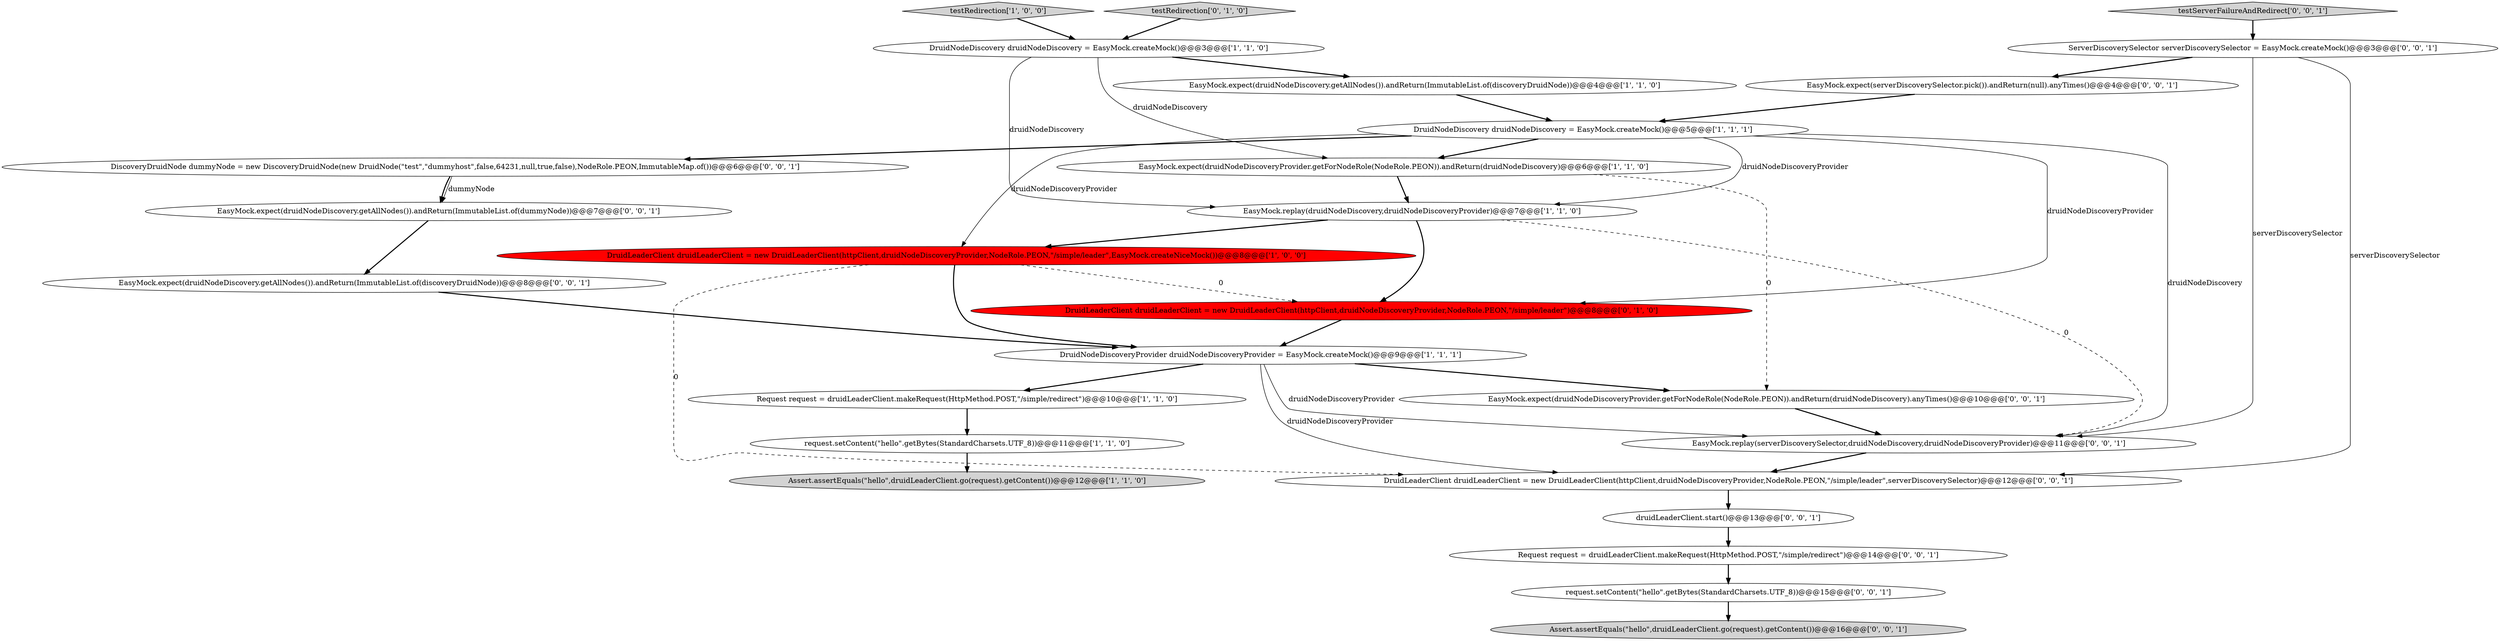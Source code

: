 digraph {
12 [style = filled, label = "DruidLeaderClient druidLeaderClient = new DruidLeaderClient(httpClient,druidNodeDiscoveryProvider,NodeRole.PEON,\"/simple/leader\")@@@8@@@['0', '1', '0']", fillcolor = red, shape = ellipse image = "AAA1AAABBB2BBB"];
20 [style = filled, label = "EasyMock.expect(druidNodeDiscoveryProvider.getForNodeRole(NodeRole.PEON)).andReturn(druidNodeDiscovery).anyTimes()@@@10@@@['0', '0', '1']", fillcolor = white, shape = ellipse image = "AAA0AAABBB3BBB"];
19 [style = filled, label = "EasyMock.expect(druidNodeDiscovery.getAllNodes()).andReturn(ImmutableList.of(dummyNode))@@@7@@@['0', '0', '1']", fillcolor = white, shape = ellipse image = "AAA0AAABBB3BBB"];
14 [style = filled, label = "EasyMock.expect(druidNodeDiscovery.getAllNodes()).andReturn(ImmutableList.of(discoveryDruidNode))@@@8@@@['0', '0', '1']", fillcolor = white, shape = ellipse image = "AAA0AAABBB3BBB"];
23 [style = filled, label = "Assert.assertEquals(\"hello\",druidLeaderClient.go(request).getContent())@@@16@@@['0', '0', '1']", fillcolor = lightgray, shape = ellipse image = "AAA0AAABBB3BBB"];
15 [style = filled, label = "EasyMock.replay(serverDiscoverySelector,druidNodeDiscovery,druidNodeDiscoveryProvider)@@@11@@@['0', '0', '1']", fillcolor = white, shape = ellipse image = "AAA0AAABBB3BBB"];
25 [style = filled, label = "DiscoveryDruidNode dummyNode = new DiscoveryDruidNode(new DruidNode(\"test\",\"dummyhost\",false,64231,null,true,false),NodeRole.PEON,ImmutableMap.of())@@@6@@@['0', '0', '1']", fillcolor = white, shape = ellipse image = "AAA0AAABBB3BBB"];
22 [style = filled, label = "druidLeaderClient.start()@@@13@@@['0', '0', '1']", fillcolor = white, shape = ellipse image = "AAA0AAABBB3BBB"];
17 [style = filled, label = "request.setContent(\"hello\".getBytes(StandardCharsets.UTF_8))@@@15@@@['0', '0', '1']", fillcolor = white, shape = ellipse image = "AAA0AAABBB3BBB"];
24 [style = filled, label = "testServerFailureAndRedirect['0', '0', '1']", fillcolor = lightgray, shape = diamond image = "AAA0AAABBB3BBB"];
0 [style = filled, label = "Request request = druidLeaderClient.makeRequest(HttpMethod.POST,\"/simple/redirect\")@@@10@@@['1', '1', '0']", fillcolor = white, shape = ellipse image = "AAA0AAABBB1BBB"];
6 [style = filled, label = "Assert.assertEquals(\"hello\",druidLeaderClient.go(request).getContent())@@@12@@@['1', '1', '0']", fillcolor = lightgray, shape = ellipse image = "AAA0AAABBB1BBB"];
9 [style = filled, label = "DruidNodeDiscovery druidNodeDiscovery = EasyMock.createMock()@@@3@@@['1', '1', '0']", fillcolor = white, shape = ellipse image = "AAA0AAABBB1BBB"];
16 [style = filled, label = "ServerDiscoverySelector serverDiscoverySelector = EasyMock.createMock()@@@3@@@['0', '0', '1']", fillcolor = white, shape = ellipse image = "AAA0AAABBB3BBB"];
3 [style = filled, label = "DruidNodeDiscoveryProvider druidNodeDiscoveryProvider = EasyMock.createMock()@@@9@@@['1', '1', '1']", fillcolor = white, shape = ellipse image = "AAA0AAABBB1BBB"];
5 [style = filled, label = "EasyMock.expect(druidNodeDiscoveryProvider.getForNodeRole(NodeRole.PEON)).andReturn(druidNodeDiscovery)@@@6@@@['1', '1', '0']", fillcolor = white, shape = ellipse image = "AAA0AAABBB1BBB"];
13 [style = filled, label = "DruidLeaderClient druidLeaderClient = new DruidLeaderClient(httpClient,druidNodeDiscoveryProvider,NodeRole.PEON,\"/simple/leader\",serverDiscoverySelector)@@@12@@@['0', '0', '1']", fillcolor = white, shape = ellipse image = "AAA0AAABBB3BBB"];
4 [style = filled, label = "EasyMock.replay(druidNodeDiscovery,druidNodeDiscoveryProvider)@@@7@@@['1', '1', '0']", fillcolor = white, shape = ellipse image = "AAA0AAABBB1BBB"];
10 [style = filled, label = "testRedirection['1', '0', '0']", fillcolor = lightgray, shape = diamond image = "AAA0AAABBB1BBB"];
21 [style = filled, label = "EasyMock.expect(serverDiscoverySelector.pick()).andReturn(null).anyTimes()@@@4@@@['0', '0', '1']", fillcolor = white, shape = ellipse image = "AAA0AAABBB3BBB"];
2 [style = filled, label = "EasyMock.expect(druidNodeDiscovery.getAllNodes()).andReturn(ImmutableList.of(discoveryDruidNode))@@@4@@@['1', '1', '0']", fillcolor = white, shape = ellipse image = "AAA0AAABBB1BBB"];
11 [style = filled, label = "testRedirection['0', '1', '0']", fillcolor = lightgray, shape = diamond image = "AAA0AAABBB2BBB"];
18 [style = filled, label = "Request request = druidLeaderClient.makeRequest(HttpMethod.POST,\"/simple/redirect\")@@@14@@@['0', '0', '1']", fillcolor = white, shape = ellipse image = "AAA0AAABBB3BBB"];
7 [style = filled, label = "DruidNodeDiscovery druidNodeDiscovery = EasyMock.createMock()@@@5@@@['1', '1', '1']", fillcolor = white, shape = ellipse image = "AAA0AAABBB1BBB"];
1 [style = filled, label = "request.setContent(\"hello\".getBytes(StandardCharsets.UTF_8))@@@11@@@['1', '1', '0']", fillcolor = white, shape = ellipse image = "AAA0AAABBB1BBB"];
8 [style = filled, label = "DruidLeaderClient druidLeaderClient = new DruidLeaderClient(httpClient,druidNodeDiscoveryProvider,NodeRole.PEON,\"/simple/leader\",EasyMock.createNiceMock())@@@8@@@['1', '0', '0']", fillcolor = red, shape = ellipse image = "AAA1AAABBB1BBB"];
3->15 [style = solid, label="druidNodeDiscoveryProvider"];
14->3 [style = bold, label=""];
7->4 [style = solid, label="druidNodeDiscoveryProvider"];
3->13 [style = solid, label="druidNodeDiscoveryProvider"];
15->13 [style = bold, label=""];
7->8 [style = solid, label="druidNodeDiscoveryProvider"];
7->12 [style = solid, label="druidNodeDiscoveryProvider"];
9->2 [style = bold, label=""];
8->3 [style = bold, label=""];
18->17 [style = bold, label=""];
8->12 [style = dashed, label="0"];
7->15 [style = solid, label="druidNodeDiscovery"];
11->9 [style = bold, label=""];
17->23 [style = bold, label=""];
3->0 [style = bold, label=""];
16->15 [style = solid, label="serverDiscoverySelector"];
5->20 [style = dashed, label="0"];
8->13 [style = dashed, label="0"];
24->16 [style = bold, label=""];
9->4 [style = solid, label="druidNodeDiscovery"];
7->5 [style = bold, label=""];
3->20 [style = bold, label=""];
1->6 [style = bold, label=""];
22->18 [style = bold, label=""];
19->14 [style = bold, label=""];
0->1 [style = bold, label=""];
16->21 [style = bold, label=""];
4->15 [style = dashed, label="0"];
5->4 [style = bold, label=""];
25->19 [style = bold, label=""];
4->12 [style = bold, label=""];
21->7 [style = bold, label=""];
4->8 [style = bold, label=""];
9->5 [style = solid, label="druidNodeDiscovery"];
10->9 [style = bold, label=""];
12->3 [style = bold, label=""];
7->25 [style = bold, label=""];
13->22 [style = bold, label=""];
2->7 [style = bold, label=""];
16->13 [style = solid, label="serverDiscoverySelector"];
25->19 [style = solid, label="dummyNode"];
20->15 [style = bold, label=""];
}
